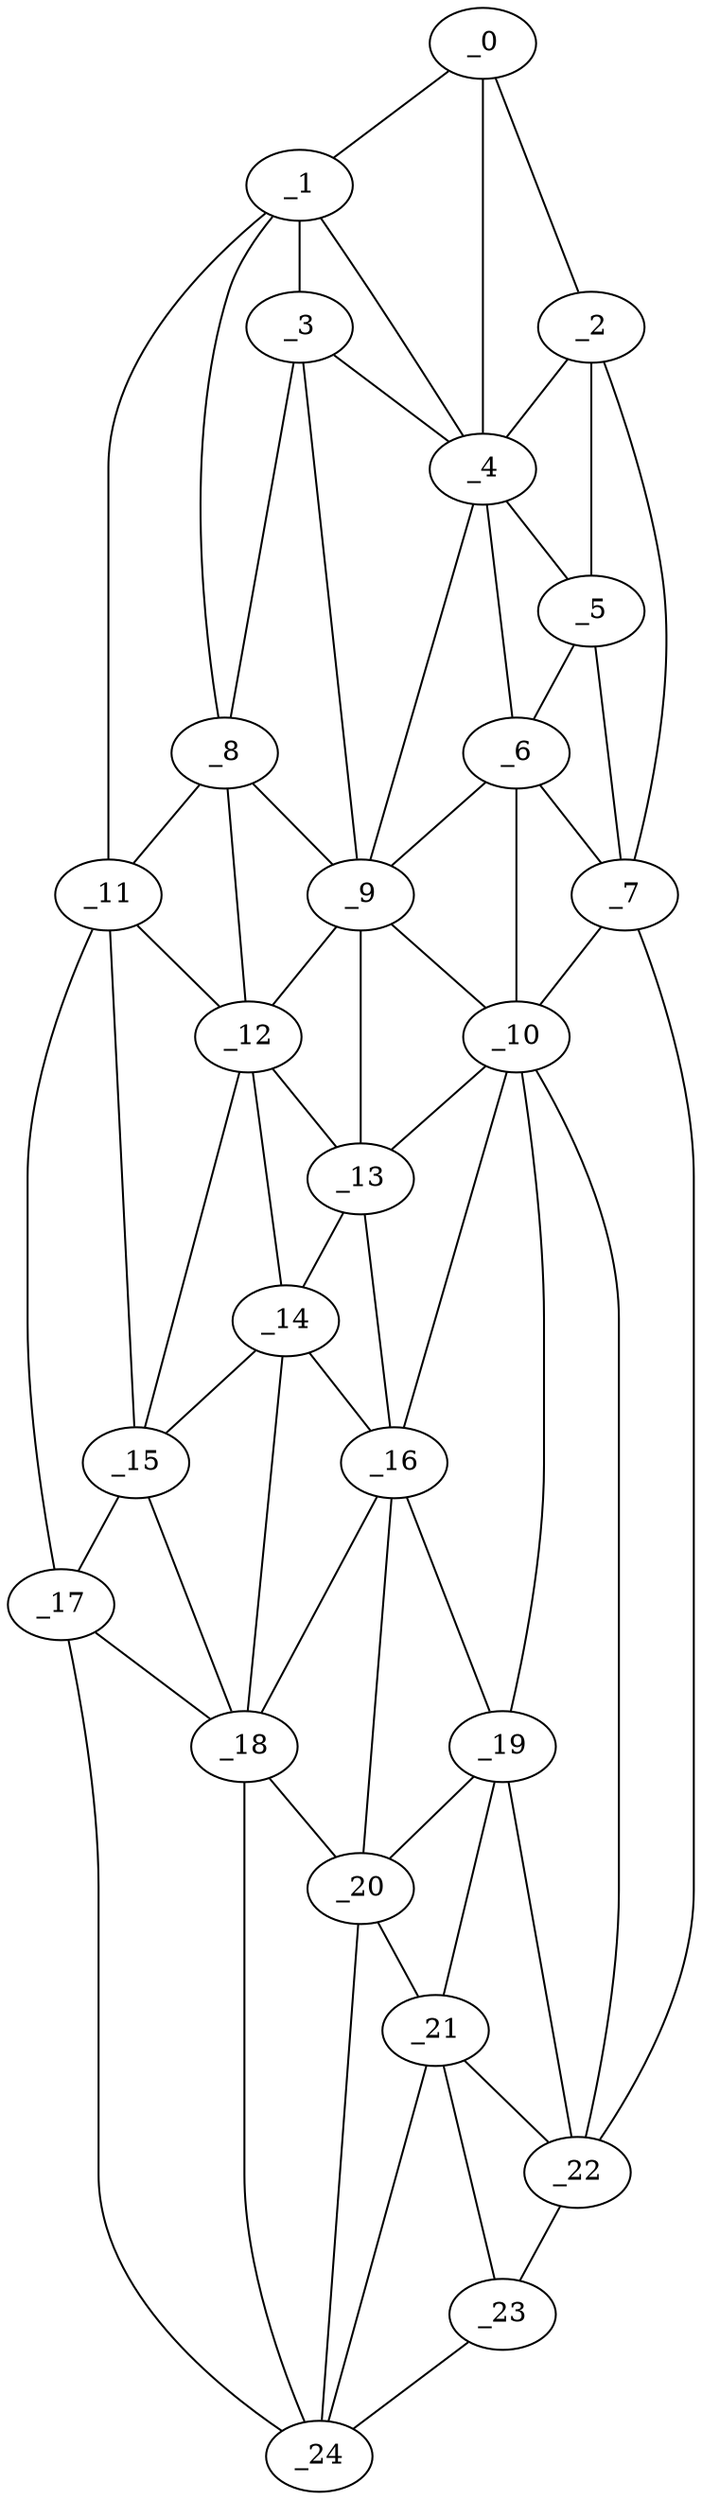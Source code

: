 graph "obj91__165.gxl" {
	_0	 [x=7,
		y=63];
	_1	 [x=9,
		y=56];
	_0 -- _1	 [valence=1];
	_2	 [x=23,
		y=82];
	_0 -- _2	 [valence=1];
	_4	 [x=31,
		y=72];
	_0 -- _4	 [valence=2];
	_3	 [x=29,
		y=52];
	_1 -- _3	 [valence=2];
	_1 -- _4	 [valence=1];
	_8	 [x=42,
		y=47];
	_1 -- _8	 [valence=1];
	_11	 [x=62,
		y=41];
	_1 -- _11	 [valence=1];
	_2 -- _4	 [valence=2];
	_5	 [x=36,
		y=80];
	_2 -- _5	 [valence=1];
	_7	 [x=41,
		y=86];
	_2 -- _7	 [valence=1];
	_3 -- _4	 [valence=2];
	_3 -- _8	 [valence=2];
	_9	 [x=43,
		y=71];
	_3 -- _9	 [valence=2];
	_4 -- _5	 [valence=2];
	_6	 [x=40,
		y=79];
	_4 -- _6	 [valence=2];
	_4 -- _9	 [valence=2];
	_5 -- _6	 [valence=2];
	_5 -- _7	 [valence=1];
	_6 -- _7	 [valence=2];
	_6 -- _9	 [valence=2];
	_10	 [x=52,
		y=82];
	_6 -- _10	 [valence=1];
	_7 -- _10	 [valence=1];
	_22	 [x=108,
		y=81];
	_7 -- _22	 [valence=1];
	_8 -- _9	 [valence=1];
	_8 -- _11	 [valence=1];
	_12	 [x=64,
		y=62];
	_8 -- _12	 [valence=2];
	_9 -- _10	 [valence=2];
	_9 -- _12	 [valence=2];
	_13	 [x=64,
		y=69];
	_9 -- _13	 [valence=2];
	_10 -- _13	 [valence=2];
	_16	 [x=75,
		y=69];
	_10 -- _16	 [valence=2];
	_19	 [x=93,
		y=78];
	_10 -- _19	 [valence=1];
	_10 -- _22	 [valence=2];
	_11 -- _12	 [valence=2];
	_15	 [x=73,
		y=52];
	_11 -- _15	 [valence=1];
	_17	 [x=84,
		y=47];
	_11 -- _17	 [valence=1];
	_12 -- _13	 [valence=1];
	_14	 [x=72,
		y=60];
	_12 -- _14	 [valence=2];
	_12 -- _15	 [valence=1];
	_13 -- _14	 [valence=1];
	_13 -- _16	 [valence=1];
	_14 -- _15	 [valence=2];
	_14 -- _16	 [valence=2];
	_18	 [x=88,
		y=56];
	_14 -- _18	 [valence=2];
	_15 -- _17	 [valence=2];
	_15 -- _18	 [valence=1];
	_16 -- _18	 [valence=1];
	_16 -- _19	 [valence=2];
	_20	 [x=98,
		y=67];
	_16 -- _20	 [valence=2];
	_17 -- _18	 [valence=1];
	_24	 [x=123,
		y=62];
	_17 -- _24	 [valence=1];
	_18 -- _20	 [valence=1];
	_18 -- _24	 [valence=2];
	_19 -- _20	 [valence=1];
	_21	 [x=108,
		y=73];
	_19 -- _21	 [valence=2];
	_19 -- _22	 [valence=1];
	_20 -- _21	 [valence=2];
	_20 -- _24	 [valence=1];
	_21 -- _22	 [valence=2];
	_23	 [x=121,
		y=73];
	_21 -- _23	 [valence=2];
	_21 -- _24	 [valence=1];
	_22 -- _23	 [valence=1];
	_23 -- _24	 [valence=1];
}
